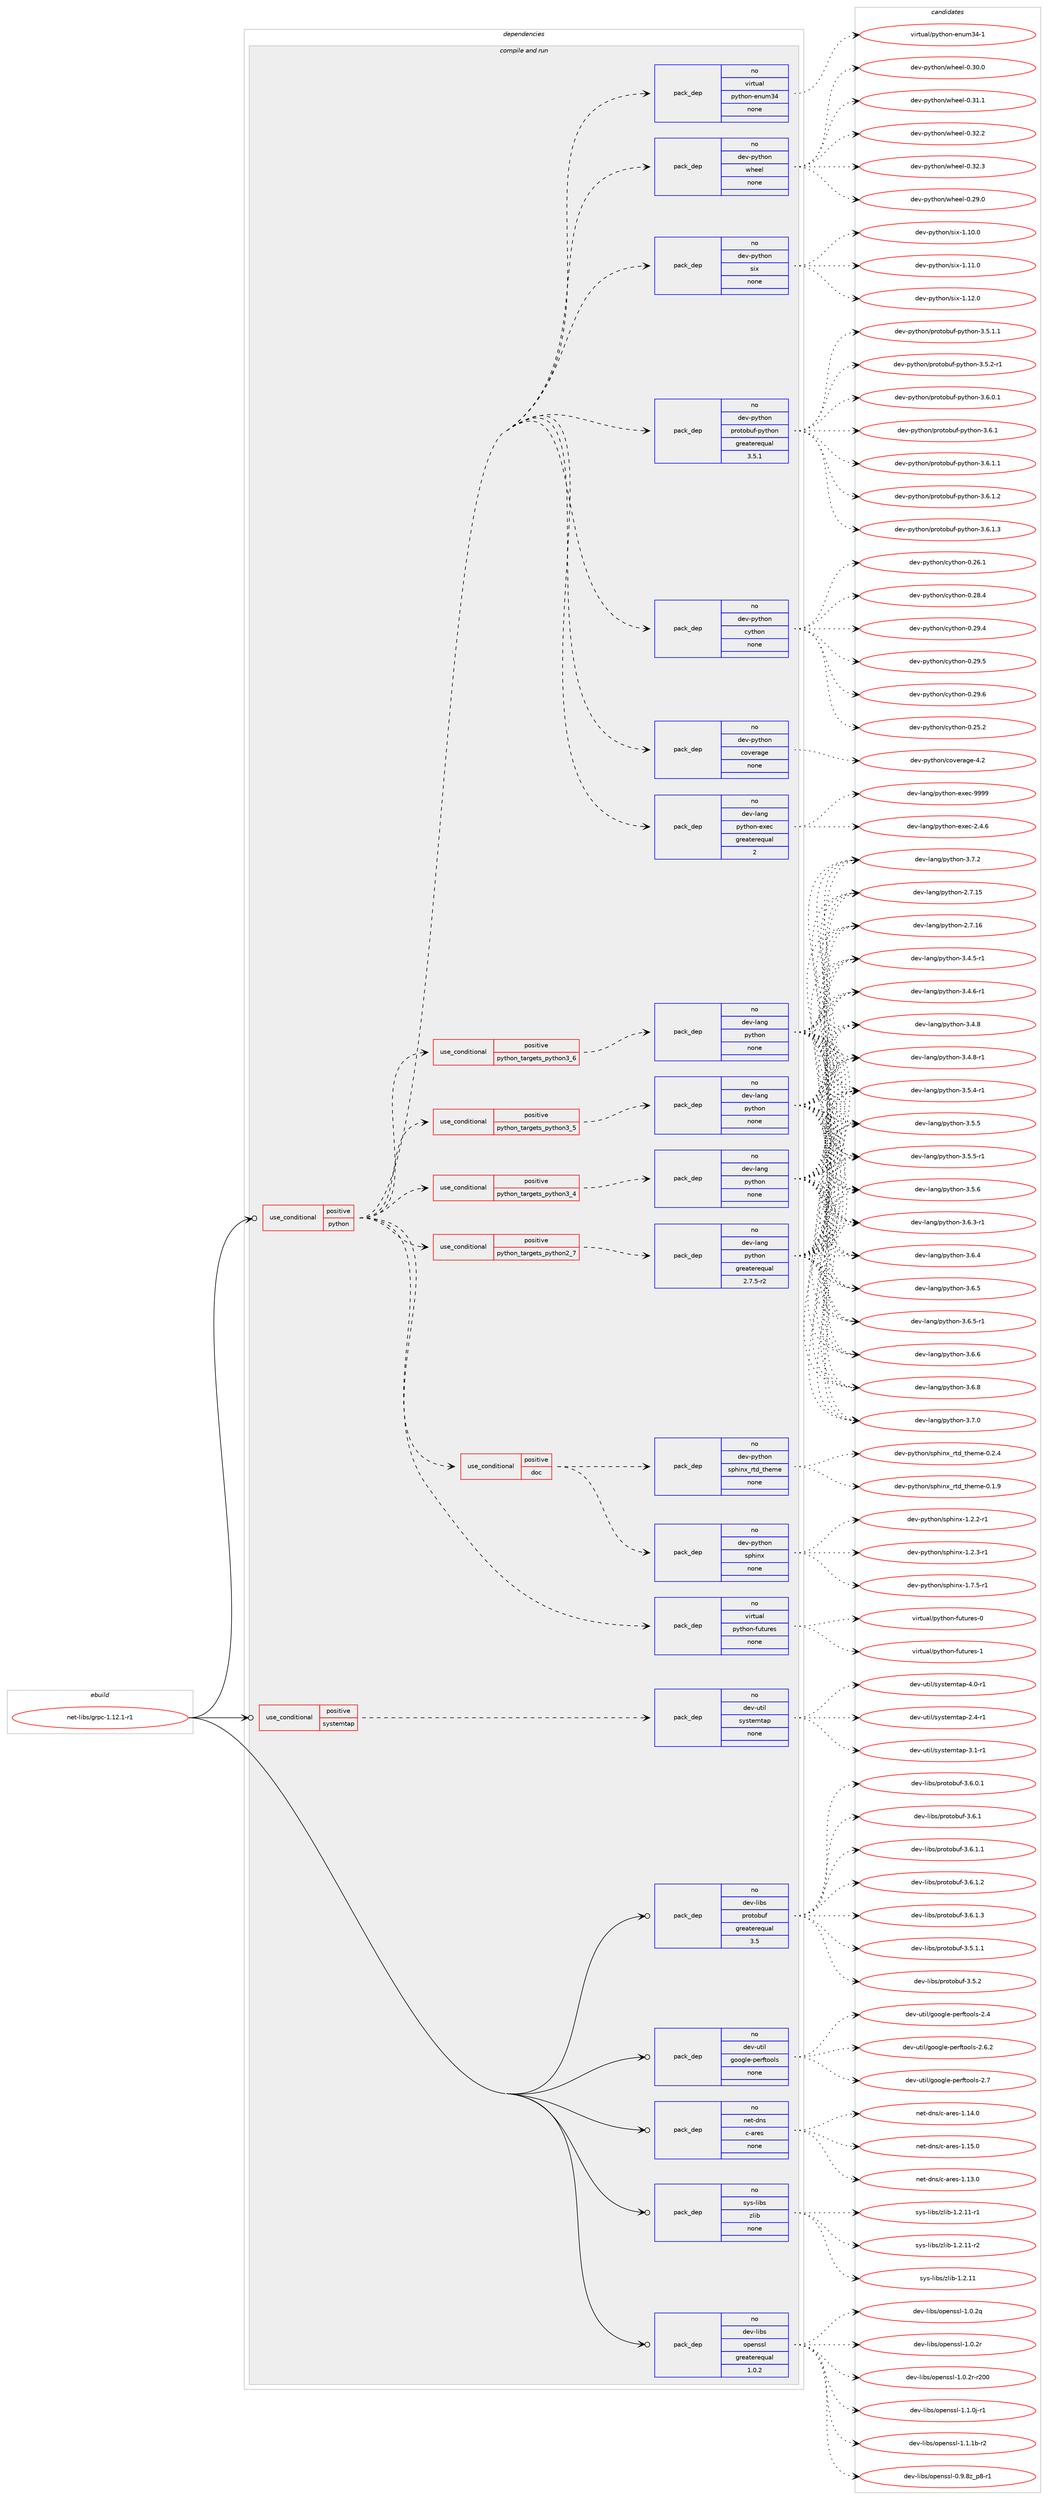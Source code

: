 digraph prolog {

# *************
# Graph options
# *************

newrank=true;
concentrate=true;
compound=true;
graph [rankdir=LR,fontname=Helvetica,fontsize=10,ranksep=1.5];#, ranksep=2.5, nodesep=0.2];
edge  [arrowhead=vee];
node  [fontname=Helvetica,fontsize=10];

# **********
# The ebuild
# **********

subgraph cluster_leftcol {
color=gray;
rank=same;
label=<<i>ebuild</i>>;
id [label="net-libs/grpc-1.12.1-r1", color=red, width=4, href="../net-libs/grpc-1.12.1-r1.svg"];
}

# ****************
# The dependencies
# ****************

subgraph cluster_midcol {
color=gray;
label=<<i>dependencies</i>>;
subgraph cluster_compile {
fillcolor="#eeeeee";
style=filled;
label=<<i>compile</i>>;
}
subgraph cluster_compileandrun {
fillcolor="#eeeeee";
style=filled;
label=<<i>compile and run</i>>;
subgraph cond446003 {
dependency1658643 [label=<<TABLE BORDER="0" CELLBORDER="1" CELLSPACING="0" CELLPADDING="4"><TR><TD ROWSPAN="3" CELLPADDING="10">use_conditional</TD></TR><TR><TD>positive</TD></TR><TR><TD>python</TD></TR></TABLE>>, shape=none, color=red];
subgraph cond446004 {
dependency1658644 [label=<<TABLE BORDER="0" CELLBORDER="1" CELLSPACING="0" CELLPADDING="4"><TR><TD ROWSPAN="3" CELLPADDING="10">use_conditional</TD></TR><TR><TD>positive</TD></TR><TR><TD>python_targets_python2_7</TD></TR></TABLE>>, shape=none, color=red];
subgraph pack1185761 {
dependency1658645 [label=<<TABLE BORDER="0" CELLBORDER="1" CELLSPACING="0" CELLPADDING="4" WIDTH="220"><TR><TD ROWSPAN="6" CELLPADDING="30">pack_dep</TD></TR><TR><TD WIDTH="110">no</TD></TR><TR><TD>dev-lang</TD></TR><TR><TD>python</TD></TR><TR><TD>greaterequal</TD></TR><TR><TD>2.7.5-r2</TD></TR></TABLE>>, shape=none, color=blue];
}
dependency1658644:e -> dependency1658645:w [weight=20,style="dashed",arrowhead="vee"];
}
dependency1658643:e -> dependency1658644:w [weight=20,style="dashed",arrowhead="vee"];
subgraph cond446005 {
dependency1658646 [label=<<TABLE BORDER="0" CELLBORDER="1" CELLSPACING="0" CELLPADDING="4"><TR><TD ROWSPAN="3" CELLPADDING="10">use_conditional</TD></TR><TR><TD>positive</TD></TR><TR><TD>python_targets_python3_4</TD></TR></TABLE>>, shape=none, color=red];
subgraph pack1185762 {
dependency1658647 [label=<<TABLE BORDER="0" CELLBORDER="1" CELLSPACING="0" CELLPADDING="4" WIDTH="220"><TR><TD ROWSPAN="6" CELLPADDING="30">pack_dep</TD></TR><TR><TD WIDTH="110">no</TD></TR><TR><TD>dev-lang</TD></TR><TR><TD>python</TD></TR><TR><TD>none</TD></TR><TR><TD></TD></TR></TABLE>>, shape=none, color=blue];
}
dependency1658646:e -> dependency1658647:w [weight=20,style="dashed",arrowhead="vee"];
}
dependency1658643:e -> dependency1658646:w [weight=20,style="dashed",arrowhead="vee"];
subgraph cond446006 {
dependency1658648 [label=<<TABLE BORDER="0" CELLBORDER="1" CELLSPACING="0" CELLPADDING="4"><TR><TD ROWSPAN="3" CELLPADDING="10">use_conditional</TD></TR><TR><TD>positive</TD></TR><TR><TD>python_targets_python3_5</TD></TR></TABLE>>, shape=none, color=red];
subgraph pack1185763 {
dependency1658649 [label=<<TABLE BORDER="0" CELLBORDER="1" CELLSPACING="0" CELLPADDING="4" WIDTH="220"><TR><TD ROWSPAN="6" CELLPADDING="30">pack_dep</TD></TR><TR><TD WIDTH="110">no</TD></TR><TR><TD>dev-lang</TD></TR><TR><TD>python</TD></TR><TR><TD>none</TD></TR><TR><TD></TD></TR></TABLE>>, shape=none, color=blue];
}
dependency1658648:e -> dependency1658649:w [weight=20,style="dashed",arrowhead="vee"];
}
dependency1658643:e -> dependency1658648:w [weight=20,style="dashed",arrowhead="vee"];
subgraph cond446007 {
dependency1658650 [label=<<TABLE BORDER="0" CELLBORDER="1" CELLSPACING="0" CELLPADDING="4"><TR><TD ROWSPAN="3" CELLPADDING="10">use_conditional</TD></TR><TR><TD>positive</TD></TR><TR><TD>python_targets_python3_6</TD></TR></TABLE>>, shape=none, color=red];
subgraph pack1185764 {
dependency1658651 [label=<<TABLE BORDER="0" CELLBORDER="1" CELLSPACING="0" CELLPADDING="4" WIDTH="220"><TR><TD ROWSPAN="6" CELLPADDING="30">pack_dep</TD></TR><TR><TD WIDTH="110">no</TD></TR><TR><TD>dev-lang</TD></TR><TR><TD>python</TD></TR><TR><TD>none</TD></TR><TR><TD></TD></TR></TABLE>>, shape=none, color=blue];
}
dependency1658650:e -> dependency1658651:w [weight=20,style="dashed",arrowhead="vee"];
}
dependency1658643:e -> dependency1658650:w [weight=20,style="dashed",arrowhead="vee"];
subgraph pack1185765 {
dependency1658652 [label=<<TABLE BORDER="0" CELLBORDER="1" CELLSPACING="0" CELLPADDING="4" WIDTH="220"><TR><TD ROWSPAN="6" CELLPADDING="30">pack_dep</TD></TR><TR><TD WIDTH="110">no</TD></TR><TR><TD>dev-lang</TD></TR><TR><TD>python-exec</TD></TR><TR><TD>greaterequal</TD></TR><TR><TD>2</TD></TR></TABLE>>, shape=none, color=blue];
}
dependency1658643:e -> dependency1658652:w [weight=20,style="dashed",arrowhead="vee"];
subgraph pack1185766 {
dependency1658653 [label=<<TABLE BORDER="0" CELLBORDER="1" CELLSPACING="0" CELLPADDING="4" WIDTH="220"><TR><TD ROWSPAN="6" CELLPADDING="30">pack_dep</TD></TR><TR><TD WIDTH="110">no</TD></TR><TR><TD>dev-python</TD></TR><TR><TD>coverage</TD></TR><TR><TD>none</TD></TR><TR><TD></TD></TR></TABLE>>, shape=none, color=blue];
}
dependency1658643:e -> dependency1658653:w [weight=20,style="dashed",arrowhead="vee"];
subgraph pack1185767 {
dependency1658654 [label=<<TABLE BORDER="0" CELLBORDER="1" CELLSPACING="0" CELLPADDING="4" WIDTH="220"><TR><TD ROWSPAN="6" CELLPADDING="30">pack_dep</TD></TR><TR><TD WIDTH="110">no</TD></TR><TR><TD>dev-python</TD></TR><TR><TD>cython</TD></TR><TR><TD>none</TD></TR><TR><TD></TD></TR></TABLE>>, shape=none, color=blue];
}
dependency1658643:e -> dependency1658654:w [weight=20,style="dashed",arrowhead="vee"];
subgraph pack1185768 {
dependency1658655 [label=<<TABLE BORDER="0" CELLBORDER="1" CELLSPACING="0" CELLPADDING="4" WIDTH="220"><TR><TD ROWSPAN="6" CELLPADDING="30">pack_dep</TD></TR><TR><TD WIDTH="110">no</TD></TR><TR><TD>dev-python</TD></TR><TR><TD>protobuf-python</TD></TR><TR><TD>greaterequal</TD></TR><TR><TD>3.5.1</TD></TR></TABLE>>, shape=none, color=blue];
}
dependency1658643:e -> dependency1658655:w [weight=20,style="dashed",arrowhead="vee"];
subgraph pack1185769 {
dependency1658656 [label=<<TABLE BORDER="0" CELLBORDER="1" CELLSPACING="0" CELLPADDING="4" WIDTH="220"><TR><TD ROWSPAN="6" CELLPADDING="30">pack_dep</TD></TR><TR><TD WIDTH="110">no</TD></TR><TR><TD>dev-python</TD></TR><TR><TD>six</TD></TR><TR><TD>none</TD></TR><TR><TD></TD></TR></TABLE>>, shape=none, color=blue];
}
dependency1658643:e -> dependency1658656:w [weight=20,style="dashed",arrowhead="vee"];
subgraph pack1185770 {
dependency1658657 [label=<<TABLE BORDER="0" CELLBORDER="1" CELLSPACING="0" CELLPADDING="4" WIDTH="220"><TR><TD ROWSPAN="6" CELLPADDING="30">pack_dep</TD></TR><TR><TD WIDTH="110">no</TD></TR><TR><TD>dev-python</TD></TR><TR><TD>wheel</TD></TR><TR><TD>none</TD></TR><TR><TD></TD></TR></TABLE>>, shape=none, color=blue];
}
dependency1658643:e -> dependency1658657:w [weight=20,style="dashed",arrowhead="vee"];
subgraph pack1185771 {
dependency1658658 [label=<<TABLE BORDER="0" CELLBORDER="1" CELLSPACING="0" CELLPADDING="4" WIDTH="220"><TR><TD ROWSPAN="6" CELLPADDING="30">pack_dep</TD></TR><TR><TD WIDTH="110">no</TD></TR><TR><TD>virtual</TD></TR><TR><TD>python-enum34</TD></TR><TR><TD>none</TD></TR><TR><TD></TD></TR></TABLE>>, shape=none, color=blue];
}
dependency1658643:e -> dependency1658658:w [weight=20,style="dashed",arrowhead="vee"];
subgraph pack1185772 {
dependency1658659 [label=<<TABLE BORDER="0" CELLBORDER="1" CELLSPACING="0" CELLPADDING="4" WIDTH="220"><TR><TD ROWSPAN="6" CELLPADDING="30">pack_dep</TD></TR><TR><TD WIDTH="110">no</TD></TR><TR><TD>virtual</TD></TR><TR><TD>python-futures</TD></TR><TR><TD>none</TD></TR><TR><TD></TD></TR></TABLE>>, shape=none, color=blue];
}
dependency1658643:e -> dependency1658659:w [weight=20,style="dashed",arrowhead="vee"];
subgraph cond446008 {
dependency1658660 [label=<<TABLE BORDER="0" CELLBORDER="1" CELLSPACING="0" CELLPADDING="4"><TR><TD ROWSPAN="3" CELLPADDING="10">use_conditional</TD></TR><TR><TD>positive</TD></TR><TR><TD>doc</TD></TR></TABLE>>, shape=none, color=red];
subgraph pack1185773 {
dependency1658661 [label=<<TABLE BORDER="0" CELLBORDER="1" CELLSPACING="0" CELLPADDING="4" WIDTH="220"><TR><TD ROWSPAN="6" CELLPADDING="30">pack_dep</TD></TR><TR><TD WIDTH="110">no</TD></TR><TR><TD>dev-python</TD></TR><TR><TD>sphinx</TD></TR><TR><TD>none</TD></TR><TR><TD></TD></TR></TABLE>>, shape=none, color=blue];
}
dependency1658660:e -> dependency1658661:w [weight=20,style="dashed",arrowhead="vee"];
subgraph pack1185774 {
dependency1658662 [label=<<TABLE BORDER="0" CELLBORDER="1" CELLSPACING="0" CELLPADDING="4" WIDTH="220"><TR><TD ROWSPAN="6" CELLPADDING="30">pack_dep</TD></TR><TR><TD WIDTH="110">no</TD></TR><TR><TD>dev-python</TD></TR><TR><TD>sphinx_rtd_theme</TD></TR><TR><TD>none</TD></TR><TR><TD></TD></TR></TABLE>>, shape=none, color=blue];
}
dependency1658660:e -> dependency1658662:w [weight=20,style="dashed",arrowhead="vee"];
}
dependency1658643:e -> dependency1658660:w [weight=20,style="dashed",arrowhead="vee"];
}
id:e -> dependency1658643:w [weight=20,style="solid",arrowhead="odotvee"];
subgraph cond446009 {
dependency1658663 [label=<<TABLE BORDER="0" CELLBORDER="1" CELLSPACING="0" CELLPADDING="4"><TR><TD ROWSPAN="3" CELLPADDING="10">use_conditional</TD></TR><TR><TD>positive</TD></TR><TR><TD>systemtap</TD></TR></TABLE>>, shape=none, color=red];
subgraph pack1185775 {
dependency1658664 [label=<<TABLE BORDER="0" CELLBORDER="1" CELLSPACING="0" CELLPADDING="4" WIDTH="220"><TR><TD ROWSPAN="6" CELLPADDING="30">pack_dep</TD></TR><TR><TD WIDTH="110">no</TD></TR><TR><TD>dev-util</TD></TR><TR><TD>systemtap</TD></TR><TR><TD>none</TD></TR><TR><TD></TD></TR></TABLE>>, shape=none, color=blue];
}
dependency1658663:e -> dependency1658664:w [weight=20,style="dashed",arrowhead="vee"];
}
id:e -> dependency1658663:w [weight=20,style="solid",arrowhead="odotvee"];
subgraph pack1185776 {
dependency1658665 [label=<<TABLE BORDER="0" CELLBORDER="1" CELLSPACING="0" CELLPADDING="4" WIDTH="220"><TR><TD ROWSPAN="6" CELLPADDING="30">pack_dep</TD></TR><TR><TD WIDTH="110">no</TD></TR><TR><TD>dev-libs</TD></TR><TR><TD>openssl</TD></TR><TR><TD>greaterequal</TD></TR><TR><TD>1.0.2</TD></TR></TABLE>>, shape=none, color=blue];
}
id:e -> dependency1658665:w [weight=20,style="solid",arrowhead="odotvee"];
subgraph pack1185777 {
dependency1658666 [label=<<TABLE BORDER="0" CELLBORDER="1" CELLSPACING="0" CELLPADDING="4" WIDTH="220"><TR><TD ROWSPAN="6" CELLPADDING="30">pack_dep</TD></TR><TR><TD WIDTH="110">no</TD></TR><TR><TD>dev-libs</TD></TR><TR><TD>protobuf</TD></TR><TR><TD>greaterequal</TD></TR><TR><TD>3.5</TD></TR></TABLE>>, shape=none, color=blue];
}
id:e -> dependency1658666:w [weight=20,style="solid",arrowhead="odotvee"];
subgraph pack1185778 {
dependency1658667 [label=<<TABLE BORDER="0" CELLBORDER="1" CELLSPACING="0" CELLPADDING="4" WIDTH="220"><TR><TD ROWSPAN="6" CELLPADDING="30">pack_dep</TD></TR><TR><TD WIDTH="110">no</TD></TR><TR><TD>dev-util</TD></TR><TR><TD>google-perftools</TD></TR><TR><TD>none</TD></TR><TR><TD></TD></TR></TABLE>>, shape=none, color=blue];
}
id:e -> dependency1658667:w [weight=20,style="solid",arrowhead="odotvee"];
subgraph pack1185779 {
dependency1658668 [label=<<TABLE BORDER="0" CELLBORDER="1" CELLSPACING="0" CELLPADDING="4" WIDTH="220"><TR><TD ROWSPAN="6" CELLPADDING="30">pack_dep</TD></TR><TR><TD WIDTH="110">no</TD></TR><TR><TD>net-dns</TD></TR><TR><TD>c-ares</TD></TR><TR><TD>none</TD></TR><TR><TD></TD></TR></TABLE>>, shape=none, color=blue];
}
id:e -> dependency1658668:w [weight=20,style="solid",arrowhead="odotvee"];
subgraph pack1185780 {
dependency1658669 [label=<<TABLE BORDER="0" CELLBORDER="1" CELLSPACING="0" CELLPADDING="4" WIDTH="220"><TR><TD ROWSPAN="6" CELLPADDING="30">pack_dep</TD></TR><TR><TD WIDTH="110">no</TD></TR><TR><TD>sys-libs</TD></TR><TR><TD>zlib</TD></TR><TR><TD>none</TD></TR><TR><TD></TD></TR></TABLE>>, shape=none, color=blue];
}
id:e -> dependency1658669:w [weight=20,style="solid",arrowhead="odotvee"];
}
subgraph cluster_run {
fillcolor="#eeeeee";
style=filled;
label=<<i>run</i>>;
}
}

# **************
# The candidates
# **************

subgraph cluster_choices {
rank=same;
color=gray;
label=<<i>candidates</i>>;

subgraph choice1185761 {
color=black;
nodesep=1;
choice10010111845108971101034711212111610411111045504655464953 [label="dev-lang/python-2.7.15", color=red, width=4,href="../dev-lang/python-2.7.15.svg"];
choice10010111845108971101034711212111610411111045504655464954 [label="dev-lang/python-2.7.16", color=red, width=4,href="../dev-lang/python-2.7.16.svg"];
choice1001011184510897110103471121211161041111104551465246534511449 [label="dev-lang/python-3.4.5-r1", color=red, width=4,href="../dev-lang/python-3.4.5-r1.svg"];
choice1001011184510897110103471121211161041111104551465246544511449 [label="dev-lang/python-3.4.6-r1", color=red, width=4,href="../dev-lang/python-3.4.6-r1.svg"];
choice100101118451089711010347112121116104111110455146524656 [label="dev-lang/python-3.4.8", color=red, width=4,href="../dev-lang/python-3.4.8.svg"];
choice1001011184510897110103471121211161041111104551465246564511449 [label="dev-lang/python-3.4.8-r1", color=red, width=4,href="../dev-lang/python-3.4.8-r1.svg"];
choice1001011184510897110103471121211161041111104551465346524511449 [label="dev-lang/python-3.5.4-r1", color=red, width=4,href="../dev-lang/python-3.5.4-r1.svg"];
choice100101118451089711010347112121116104111110455146534653 [label="dev-lang/python-3.5.5", color=red, width=4,href="../dev-lang/python-3.5.5.svg"];
choice1001011184510897110103471121211161041111104551465346534511449 [label="dev-lang/python-3.5.5-r1", color=red, width=4,href="../dev-lang/python-3.5.5-r1.svg"];
choice100101118451089711010347112121116104111110455146534654 [label="dev-lang/python-3.5.6", color=red, width=4,href="../dev-lang/python-3.5.6.svg"];
choice1001011184510897110103471121211161041111104551465446514511449 [label="dev-lang/python-3.6.3-r1", color=red, width=4,href="../dev-lang/python-3.6.3-r1.svg"];
choice100101118451089711010347112121116104111110455146544652 [label="dev-lang/python-3.6.4", color=red, width=4,href="../dev-lang/python-3.6.4.svg"];
choice100101118451089711010347112121116104111110455146544653 [label="dev-lang/python-3.6.5", color=red, width=4,href="../dev-lang/python-3.6.5.svg"];
choice1001011184510897110103471121211161041111104551465446534511449 [label="dev-lang/python-3.6.5-r1", color=red, width=4,href="../dev-lang/python-3.6.5-r1.svg"];
choice100101118451089711010347112121116104111110455146544654 [label="dev-lang/python-3.6.6", color=red, width=4,href="../dev-lang/python-3.6.6.svg"];
choice100101118451089711010347112121116104111110455146544656 [label="dev-lang/python-3.6.8", color=red, width=4,href="../dev-lang/python-3.6.8.svg"];
choice100101118451089711010347112121116104111110455146554648 [label="dev-lang/python-3.7.0", color=red, width=4,href="../dev-lang/python-3.7.0.svg"];
choice100101118451089711010347112121116104111110455146554650 [label="dev-lang/python-3.7.2", color=red, width=4,href="../dev-lang/python-3.7.2.svg"];
dependency1658645:e -> choice10010111845108971101034711212111610411111045504655464953:w [style=dotted,weight="100"];
dependency1658645:e -> choice10010111845108971101034711212111610411111045504655464954:w [style=dotted,weight="100"];
dependency1658645:e -> choice1001011184510897110103471121211161041111104551465246534511449:w [style=dotted,weight="100"];
dependency1658645:e -> choice1001011184510897110103471121211161041111104551465246544511449:w [style=dotted,weight="100"];
dependency1658645:e -> choice100101118451089711010347112121116104111110455146524656:w [style=dotted,weight="100"];
dependency1658645:e -> choice1001011184510897110103471121211161041111104551465246564511449:w [style=dotted,weight="100"];
dependency1658645:e -> choice1001011184510897110103471121211161041111104551465346524511449:w [style=dotted,weight="100"];
dependency1658645:e -> choice100101118451089711010347112121116104111110455146534653:w [style=dotted,weight="100"];
dependency1658645:e -> choice1001011184510897110103471121211161041111104551465346534511449:w [style=dotted,weight="100"];
dependency1658645:e -> choice100101118451089711010347112121116104111110455146534654:w [style=dotted,weight="100"];
dependency1658645:e -> choice1001011184510897110103471121211161041111104551465446514511449:w [style=dotted,weight="100"];
dependency1658645:e -> choice100101118451089711010347112121116104111110455146544652:w [style=dotted,weight="100"];
dependency1658645:e -> choice100101118451089711010347112121116104111110455146544653:w [style=dotted,weight="100"];
dependency1658645:e -> choice1001011184510897110103471121211161041111104551465446534511449:w [style=dotted,weight="100"];
dependency1658645:e -> choice100101118451089711010347112121116104111110455146544654:w [style=dotted,weight="100"];
dependency1658645:e -> choice100101118451089711010347112121116104111110455146544656:w [style=dotted,weight="100"];
dependency1658645:e -> choice100101118451089711010347112121116104111110455146554648:w [style=dotted,weight="100"];
dependency1658645:e -> choice100101118451089711010347112121116104111110455146554650:w [style=dotted,weight="100"];
}
subgraph choice1185762 {
color=black;
nodesep=1;
choice10010111845108971101034711212111610411111045504655464953 [label="dev-lang/python-2.7.15", color=red, width=4,href="../dev-lang/python-2.7.15.svg"];
choice10010111845108971101034711212111610411111045504655464954 [label="dev-lang/python-2.7.16", color=red, width=4,href="../dev-lang/python-2.7.16.svg"];
choice1001011184510897110103471121211161041111104551465246534511449 [label="dev-lang/python-3.4.5-r1", color=red, width=4,href="../dev-lang/python-3.4.5-r1.svg"];
choice1001011184510897110103471121211161041111104551465246544511449 [label="dev-lang/python-3.4.6-r1", color=red, width=4,href="../dev-lang/python-3.4.6-r1.svg"];
choice100101118451089711010347112121116104111110455146524656 [label="dev-lang/python-3.4.8", color=red, width=4,href="../dev-lang/python-3.4.8.svg"];
choice1001011184510897110103471121211161041111104551465246564511449 [label="dev-lang/python-3.4.8-r1", color=red, width=4,href="../dev-lang/python-3.4.8-r1.svg"];
choice1001011184510897110103471121211161041111104551465346524511449 [label="dev-lang/python-3.5.4-r1", color=red, width=4,href="../dev-lang/python-3.5.4-r1.svg"];
choice100101118451089711010347112121116104111110455146534653 [label="dev-lang/python-3.5.5", color=red, width=4,href="../dev-lang/python-3.5.5.svg"];
choice1001011184510897110103471121211161041111104551465346534511449 [label="dev-lang/python-3.5.5-r1", color=red, width=4,href="../dev-lang/python-3.5.5-r1.svg"];
choice100101118451089711010347112121116104111110455146534654 [label="dev-lang/python-3.5.6", color=red, width=4,href="../dev-lang/python-3.5.6.svg"];
choice1001011184510897110103471121211161041111104551465446514511449 [label="dev-lang/python-3.6.3-r1", color=red, width=4,href="../dev-lang/python-3.6.3-r1.svg"];
choice100101118451089711010347112121116104111110455146544652 [label="dev-lang/python-3.6.4", color=red, width=4,href="../dev-lang/python-3.6.4.svg"];
choice100101118451089711010347112121116104111110455146544653 [label="dev-lang/python-3.6.5", color=red, width=4,href="../dev-lang/python-3.6.5.svg"];
choice1001011184510897110103471121211161041111104551465446534511449 [label="dev-lang/python-3.6.5-r1", color=red, width=4,href="../dev-lang/python-3.6.5-r1.svg"];
choice100101118451089711010347112121116104111110455146544654 [label="dev-lang/python-3.6.6", color=red, width=4,href="../dev-lang/python-3.6.6.svg"];
choice100101118451089711010347112121116104111110455146544656 [label="dev-lang/python-3.6.8", color=red, width=4,href="../dev-lang/python-3.6.8.svg"];
choice100101118451089711010347112121116104111110455146554648 [label="dev-lang/python-3.7.0", color=red, width=4,href="../dev-lang/python-3.7.0.svg"];
choice100101118451089711010347112121116104111110455146554650 [label="dev-lang/python-3.7.2", color=red, width=4,href="../dev-lang/python-3.7.2.svg"];
dependency1658647:e -> choice10010111845108971101034711212111610411111045504655464953:w [style=dotted,weight="100"];
dependency1658647:e -> choice10010111845108971101034711212111610411111045504655464954:w [style=dotted,weight="100"];
dependency1658647:e -> choice1001011184510897110103471121211161041111104551465246534511449:w [style=dotted,weight="100"];
dependency1658647:e -> choice1001011184510897110103471121211161041111104551465246544511449:w [style=dotted,weight="100"];
dependency1658647:e -> choice100101118451089711010347112121116104111110455146524656:w [style=dotted,weight="100"];
dependency1658647:e -> choice1001011184510897110103471121211161041111104551465246564511449:w [style=dotted,weight="100"];
dependency1658647:e -> choice1001011184510897110103471121211161041111104551465346524511449:w [style=dotted,weight="100"];
dependency1658647:e -> choice100101118451089711010347112121116104111110455146534653:w [style=dotted,weight="100"];
dependency1658647:e -> choice1001011184510897110103471121211161041111104551465346534511449:w [style=dotted,weight="100"];
dependency1658647:e -> choice100101118451089711010347112121116104111110455146534654:w [style=dotted,weight="100"];
dependency1658647:e -> choice1001011184510897110103471121211161041111104551465446514511449:w [style=dotted,weight="100"];
dependency1658647:e -> choice100101118451089711010347112121116104111110455146544652:w [style=dotted,weight="100"];
dependency1658647:e -> choice100101118451089711010347112121116104111110455146544653:w [style=dotted,weight="100"];
dependency1658647:e -> choice1001011184510897110103471121211161041111104551465446534511449:w [style=dotted,weight="100"];
dependency1658647:e -> choice100101118451089711010347112121116104111110455146544654:w [style=dotted,weight="100"];
dependency1658647:e -> choice100101118451089711010347112121116104111110455146544656:w [style=dotted,weight="100"];
dependency1658647:e -> choice100101118451089711010347112121116104111110455146554648:w [style=dotted,weight="100"];
dependency1658647:e -> choice100101118451089711010347112121116104111110455146554650:w [style=dotted,weight="100"];
}
subgraph choice1185763 {
color=black;
nodesep=1;
choice10010111845108971101034711212111610411111045504655464953 [label="dev-lang/python-2.7.15", color=red, width=4,href="../dev-lang/python-2.7.15.svg"];
choice10010111845108971101034711212111610411111045504655464954 [label="dev-lang/python-2.7.16", color=red, width=4,href="../dev-lang/python-2.7.16.svg"];
choice1001011184510897110103471121211161041111104551465246534511449 [label="dev-lang/python-3.4.5-r1", color=red, width=4,href="../dev-lang/python-3.4.5-r1.svg"];
choice1001011184510897110103471121211161041111104551465246544511449 [label="dev-lang/python-3.4.6-r1", color=red, width=4,href="../dev-lang/python-3.4.6-r1.svg"];
choice100101118451089711010347112121116104111110455146524656 [label="dev-lang/python-3.4.8", color=red, width=4,href="../dev-lang/python-3.4.8.svg"];
choice1001011184510897110103471121211161041111104551465246564511449 [label="dev-lang/python-3.4.8-r1", color=red, width=4,href="../dev-lang/python-3.4.8-r1.svg"];
choice1001011184510897110103471121211161041111104551465346524511449 [label="dev-lang/python-3.5.4-r1", color=red, width=4,href="../dev-lang/python-3.5.4-r1.svg"];
choice100101118451089711010347112121116104111110455146534653 [label="dev-lang/python-3.5.5", color=red, width=4,href="../dev-lang/python-3.5.5.svg"];
choice1001011184510897110103471121211161041111104551465346534511449 [label="dev-lang/python-3.5.5-r1", color=red, width=4,href="../dev-lang/python-3.5.5-r1.svg"];
choice100101118451089711010347112121116104111110455146534654 [label="dev-lang/python-3.5.6", color=red, width=4,href="../dev-lang/python-3.5.6.svg"];
choice1001011184510897110103471121211161041111104551465446514511449 [label="dev-lang/python-3.6.3-r1", color=red, width=4,href="../dev-lang/python-3.6.3-r1.svg"];
choice100101118451089711010347112121116104111110455146544652 [label="dev-lang/python-3.6.4", color=red, width=4,href="../dev-lang/python-3.6.4.svg"];
choice100101118451089711010347112121116104111110455146544653 [label="dev-lang/python-3.6.5", color=red, width=4,href="../dev-lang/python-3.6.5.svg"];
choice1001011184510897110103471121211161041111104551465446534511449 [label="dev-lang/python-3.6.5-r1", color=red, width=4,href="../dev-lang/python-3.6.5-r1.svg"];
choice100101118451089711010347112121116104111110455146544654 [label="dev-lang/python-3.6.6", color=red, width=4,href="../dev-lang/python-3.6.6.svg"];
choice100101118451089711010347112121116104111110455146544656 [label="dev-lang/python-3.6.8", color=red, width=4,href="../dev-lang/python-3.6.8.svg"];
choice100101118451089711010347112121116104111110455146554648 [label="dev-lang/python-3.7.0", color=red, width=4,href="../dev-lang/python-3.7.0.svg"];
choice100101118451089711010347112121116104111110455146554650 [label="dev-lang/python-3.7.2", color=red, width=4,href="../dev-lang/python-3.7.2.svg"];
dependency1658649:e -> choice10010111845108971101034711212111610411111045504655464953:w [style=dotted,weight="100"];
dependency1658649:e -> choice10010111845108971101034711212111610411111045504655464954:w [style=dotted,weight="100"];
dependency1658649:e -> choice1001011184510897110103471121211161041111104551465246534511449:w [style=dotted,weight="100"];
dependency1658649:e -> choice1001011184510897110103471121211161041111104551465246544511449:w [style=dotted,weight="100"];
dependency1658649:e -> choice100101118451089711010347112121116104111110455146524656:w [style=dotted,weight="100"];
dependency1658649:e -> choice1001011184510897110103471121211161041111104551465246564511449:w [style=dotted,weight="100"];
dependency1658649:e -> choice1001011184510897110103471121211161041111104551465346524511449:w [style=dotted,weight="100"];
dependency1658649:e -> choice100101118451089711010347112121116104111110455146534653:w [style=dotted,weight="100"];
dependency1658649:e -> choice1001011184510897110103471121211161041111104551465346534511449:w [style=dotted,weight="100"];
dependency1658649:e -> choice100101118451089711010347112121116104111110455146534654:w [style=dotted,weight="100"];
dependency1658649:e -> choice1001011184510897110103471121211161041111104551465446514511449:w [style=dotted,weight="100"];
dependency1658649:e -> choice100101118451089711010347112121116104111110455146544652:w [style=dotted,weight="100"];
dependency1658649:e -> choice100101118451089711010347112121116104111110455146544653:w [style=dotted,weight="100"];
dependency1658649:e -> choice1001011184510897110103471121211161041111104551465446534511449:w [style=dotted,weight="100"];
dependency1658649:e -> choice100101118451089711010347112121116104111110455146544654:w [style=dotted,weight="100"];
dependency1658649:e -> choice100101118451089711010347112121116104111110455146544656:w [style=dotted,weight="100"];
dependency1658649:e -> choice100101118451089711010347112121116104111110455146554648:w [style=dotted,weight="100"];
dependency1658649:e -> choice100101118451089711010347112121116104111110455146554650:w [style=dotted,weight="100"];
}
subgraph choice1185764 {
color=black;
nodesep=1;
choice10010111845108971101034711212111610411111045504655464953 [label="dev-lang/python-2.7.15", color=red, width=4,href="../dev-lang/python-2.7.15.svg"];
choice10010111845108971101034711212111610411111045504655464954 [label="dev-lang/python-2.7.16", color=red, width=4,href="../dev-lang/python-2.7.16.svg"];
choice1001011184510897110103471121211161041111104551465246534511449 [label="dev-lang/python-3.4.5-r1", color=red, width=4,href="../dev-lang/python-3.4.5-r1.svg"];
choice1001011184510897110103471121211161041111104551465246544511449 [label="dev-lang/python-3.4.6-r1", color=red, width=4,href="../dev-lang/python-3.4.6-r1.svg"];
choice100101118451089711010347112121116104111110455146524656 [label="dev-lang/python-3.4.8", color=red, width=4,href="../dev-lang/python-3.4.8.svg"];
choice1001011184510897110103471121211161041111104551465246564511449 [label="dev-lang/python-3.4.8-r1", color=red, width=4,href="../dev-lang/python-3.4.8-r1.svg"];
choice1001011184510897110103471121211161041111104551465346524511449 [label="dev-lang/python-3.5.4-r1", color=red, width=4,href="../dev-lang/python-3.5.4-r1.svg"];
choice100101118451089711010347112121116104111110455146534653 [label="dev-lang/python-3.5.5", color=red, width=4,href="../dev-lang/python-3.5.5.svg"];
choice1001011184510897110103471121211161041111104551465346534511449 [label="dev-lang/python-3.5.5-r1", color=red, width=4,href="../dev-lang/python-3.5.5-r1.svg"];
choice100101118451089711010347112121116104111110455146534654 [label="dev-lang/python-3.5.6", color=red, width=4,href="../dev-lang/python-3.5.6.svg"];
choice1001011184510897110103471121211161041111104551465446514511449 [label="dev-lang/python-3.6.3-r1", color=red, width=4,href="../dev-lang/python-3.6.3-r1.svg"];
choice100101118451089711010347112121116104111110455146544652 [label="dev-lang/python-3.6.4", color=red, width=4,href="../dev-lang/python-3.6.4.svg"];
choice100101118451089711010347112121116104111110455146544653 [label="dev-lang/python-3.6.5", color=red, width=4,href="../dev-lang/python-3.6.5.svg"];
choice1001011184510897110103471121211161041111104551465446534511449 [label="dev-lang/python-3.6.5-r1", color=red, width=4,href="../dev-lang/python-3.6.5-r1.svg"];
choice100101118451089711010347112121116104111110455146544654 [label="dev-lang/python-3.6.6", color=red, width=4,href="../dev-lang/python-3.6.6.svg"];
choice100101118451089711010347112121116104111110455146544656 [label="dev-lang/python-3.6.8", color=red, width=4,href="../dev-lang/python-3.6.8.svg"];
choice100101118451089711010347112121116104111110455146554648 [label="dev-lang/python-3.7.0", color=red, width=4,href="../dev-lang/python-3.7.0.svg"];
choice100101118451089711010347112121116104111110455146554650 [label="dev-lang/python-3.7.2", color=red, width=4,href="../dev-lang/python-3.7.2.svg"];
dependency1658651:e -> choice10010111845108971101034711212111610411111045504655464953:w [style=dotted,weight="100"];
dependency1658651:e -> choice10010111845108971101034711212111610411111045504655464954:w [style=dotted,weight="100"];
dependency1658651:e -> choice1001011184510897110103471121211161041111104551465246534511449:w [style=dotted,weight="100"];
dependency1658651:e -> choice1001011184510897110103471121211161041111104551465246544511449:w [style=dotted,weight="100"];
dependency1658651:e -> choice100101118451089711010347112121116104111110455146524656:w [style=dotted,weight="100"];
dependency1658651:e -> choice1001011184510897110103471121211161041111104551465246564511449:w [style=dotted,weight="100"];
dependency1658651:e -> choice1001011184510897110103471121211161041111104551465346524511449:w [style=dotted,weight="100"];
dependency1658651:e -> choice100101118451089711010347112121116104111110455146534653:w [style=dotted,weight="100"];
dependency1658651:e -> choice1001011184510897110103471121211161041111104551465346534511449:w [style=dotted,weight="100"];
dependency1658651:e -> choice100101118451089711010347112121116104111110455146534654:w [style=dotted,weight="100"];
dependency1658651:e -> choice1001011184510897110103471121211161041111104551465446514511449:w [style=dotted,weight="100"];
dependency1658651:e -> choice100101118451089711010347112121116104111110455146544652:w [style=dotted,weight="100"];
dependency1658651:e -> choice100101118451089711010347112121116104111110455146544653:w [style=dotted,weight="100"];
dependency1658651:e -> choice1001011184510897110103471121211161041111104551465446534511449:w [style=dotted,weight="100"];
dependency1658651:e -> choice100101118451089711010347112121116104111110455146544654:w [style=dotted,weight="100"];
dependency1658651:e -> choice100101118451089711010347112121116104111110455146544656:w [style=dotted,weight="100"];
dependency1658651:e -> choice100101118451089711010347112121116104111110455146554648:w [style=dotted,weight="100"];
dependency1658651:e -> choice100101118451089711010347112121116104111110455146554650:w [style=dotted,weight="100"];
}
subgraph choice1185765 {
color=black;
nodesep=1;
choice1001011184510897110103471121211161041111104510112010199455046524654 [label="dev-lang/python-exec-2.4.6", color=red, width=4,href="../dev-lang/python-exec-2.4.6.svg"];
choice10010111845108971101034711212111610411111045101120101994557575757 [label="dev-lang/python-exec-9999", color=red, width=4,href="../dev-lang/python-exec-9999.svg"];
dependency1658652:e -> choice1001011184510897110103471121211161041111104510112010199455046524654:w [style=dotted,weight="100"];
dependency1658652:e -> choice10010111845108971101034711212111610411111045101120101994557575757:w [style=dotted,weight="100"];
}
subgraph choice1185766 {
color=black;
nodesep=1;
choice1001011184511212111610411111047991111181011149710310145524650 [label="dev-python/coverage-4.2", color=red, width=4,href="../dev-python/coverage-4.2.svg"];
dependency1658653:e -> choice1001011184511212111610411111047991111181011149710310145524650:w [style=dotted,weight="100"];
}
subgraph choice1185767 {
color=black;
nodesep=1;
choice10010111845112121116104111110479912111610411111045484650534650 [label="dev-python/cython-0.25.2", color=red, width=4,href="../dev-python/cython-0.25.2.svg"];
choice10010111845112121116104111110479912111610411111045484650544649 [label="dev-python/cython-0.26.1", color=red, width=4,href="../dev-python/cython-0.26.1.svg"];
choice10010111845112121116104111110479912111610411111045484650564652 [label="dev-python/cython-0.28.4", color=red, width=4,href="../dev-python/cython-0.28.4.svg"];
choice10010111845112121116104111110479912111610411111045484650574652 [label="dev-python/cython-0.29.4", color=red, width=4,href="../dev-python/cython-0.29.4.svg"];
choice10010111845112121116104111110479912111610411111045484650574653 [label="dev-python/cython-0.29.5", color=red, width=4,href="../dev-python/cython-0.29.5.svg"];
choice10010111845112121116104111110479912111610411111045484650574654 [label="dev-python/cython-0.29.6", color=red, width=4,href="../dev-python/cython-0.29.6.svg"];
dependency1658654:e -> choice10010111845112121116104111110479912111610411111045484650534650:w [style=dotted,weight="100"];
dependency1658654:e -> choice10010111845112121116104111110479912111610411111045484650544649:w [style=dotted,weight="100"];
dependency1658654:e -> choice10010111845112121116104111110479912111610411111045484650564652:w [style=dotted,weight="100"];
dependency1658654:e -> choice10010111845112121116104111110479912111610411111045484650574652:w [style=dotted,weight="100"];
dependency1658654:e -> choice10010111845112121116104111110479912111610411111045484650574653:w [style=dotted,weight="100"];
dependency1658654:e -> choice10010111845112121116104111110479912111610411111045484650574654:w [style=dotted,weight="100"];
}
subgraph choice1185768 {
color=black;
nodesep=1;
choice100101118451121211161041111104711211411111611198117102451121211161041111104551465346494649 [label="dev-python/protobuf-python-3.5.1.1", color=red, width=4,href="../dev-python/protobuf-python-3.5.1.1.svg"];
choice100101118451121211161041111104711211411111611198117102451121211161041111104551465346504511449 [label="dev-python/protobuf-python-3.5.2-r1", color=red, width=4,href="../dev-python/protobuf-python-3.5.2-r1.svg"];
choice100101118451121211161041111104711211411111611198117102451121211161041111104551465446484649 [label="dev-python/protobuf-python-3.6.0.1", color=red, width=4,href="../dev-python/protobuf-python-3.6.0.1.svg"];
choice10010111845112121116104111110471121141111161119811710245112121116104111110455146544649 [label="dev-python/protobuf-python-3.6.1", color=red, width=4,href="../dev-python/protobuf-python-3.6.1.svg"];
choice100101118451121211161041111104711211411111611198117102451121211161041111104551465446494649 [label="dev-python/protobuf-python-3.6.1.1", color=red, width=4,href="../dev-python/protobuf-python-3.6.1.1.svg"];
choice100101118451121211161041111104711211411111611198117102451121211161041111104551465446494650 [label="dev-python/protobuf-python-3.6.1.2", color=red, width=4,href="../dev-python/protobuf-python-3.6.1.2.svg"];
choice100101118451121211161041111104711211411111611198117102451121211161041111104551465446494651 [label="dev-python/protobuf-python-3.6.1.3", color=red, width=4,href="../dev-python/protobuf-python-3.6.1.3.svg"];
dependency1658655:e -> choice100101118451121211161041111104711211411111611198117102451121211161041111104551465346494649:w [style=dotted,weight="100"];
dependency1658655:e -> choice100101118451121211161041111104711211411111611198117102451121211161041111104551465346504511449:w [style=dotted,weight="100"];
dependency1658655:e -> choice100101118451121211161041111104711211411111611198117102451121211161041111104551465446484649:w [style=dotted,weight="100"];
dependency1658655:e -> choice10010111845112121116104111110471121141111161119811710245112121116104111110455146544649:w [style=dotted,weight="100"];
dependency1658655:e -> choice100101118451121211161041111104711211411111611198117102451121211161041111104551465446494649:w [style=dotted,weight="100"];
dependency1658655:e -> choice100101118451121211161041111104711211411111611198117102451121211161041111104551465446494650:w [style=dotted,weight="100"];
dependency1658655:e -> choice100101118451121211161041111104711211411111611198117102451121211161041111104551465446494651:w [style=dotted,weight="100"];
}
subgraph choice1185769 {
color=black;
nodesep=1;
choice100101118451121211161041111104711510512045494649484648 [label="dev-python/six-1.10.0", color=red, width=4,href="../dev-python/six-1.10.0.svg"];
choice100101118451121211161041111104711510512045494649494648 [label="dev-python/six-1.11.0", color=red, width=4,href="../dev-python/six-1.11.0.svg"];
choice100101118451121211161041111104711510512045494649504648 [label="dev-python/six-1.12.0", color=red, width=4,href="../dev-python/six-1.12.0.svg"];
dependency1658656:e -> choice100101118451121211161041111104711510512045494649484648:w [style=dotted,weight="100"];
dependency1658656:e -> choice100101118451121211161041111104711510512045494649494648:w [style=dotted,weight="100"];
dependency1658656:e -> choice100101118451121211161041111104711510512045494649504648:w [style=dotted,weight="100"];
}
subgraph choice1185770 {
color=black;
nodesep=1;
choice100101118451121211161041111104711910410110110845484650574648 [label="dev-python/wheel-0.29.0", color=red, width=4,href="../dev-python/wheel-0.29.0.svg"];
choice100101118451121211161041111104711910410110110845484651484648 [label="dev-python/wheel-0.30.0", color=red, width=4,href="../dev-python/wheel-0.30.0.svg"];
choice100101118451121211161041111104711910410110110845484651494649 [label="dev-python/wheel-0.31.1", color=red, width=4,href="../dev-python/wheel-0.31.1.svg"];
choice100101118451121211161041111104711910410110110845484651504650 [label="dev-python/wheel-0.32.2", color=red, width=4,href="../dev-python/wheel-0.32.2.svg"];
choice100101118451121211161041111104711910410110110845484651504651 [label="dev-python/wheel-0.32.3", color=red, width=4,href="../dev-python/wheel-0.32.3.svg"];
dependency1658657:e -> choice100101118451121211161041111104711910410110110845484650574648:w [style=dotted,weight="100"];
dependency1658657:e -> choice100101118451121211161041111104711910410110110845484651484648:w [style=dotted,weight="100"];
dependency1658657:e -> choice100101118451121211161041111104711910410110110845484651494649:w [style=dotted,weight="100"];
dependency1658657:e -> choice100101118451121211161041111104711910410110110845484651504650:w [style=dotted,weight="100"];
dependency1658657:e -> choice100101118451121211161041111104711910410110110845484651504651:w [style=dotted,weight="100"];
}
subgraph choice1185771 {
color=black;
nodesep=1;
choice11810511411611797108471121211161041111104510111011710951524549 [label="virtual/python-enum34-1", color=red, width=4,href="../virtual/python-enum34-1.svg"];
dependency1658658:e -> choice11810511411611797108471121211161041111104510111011710951524549:w [style=dotted,weight="100"];
}
subgraph choice1185772 {
color=black;
nodesep=1;
choice1181051141161179710847112121116104111110451021171161171141011154548 [label="virtual/python-futures-0", color=red, width=4,href="../virtual/python-futures-0.svg"];
choice1181051141161179710847112121116104111110451021171161171141011154549 [label="virtual/python-futures-1", color=red, width=4,href="../virtual/python-futures-1.svg"];
dependency1658659:e -> choice1181051141161179710847112121116104111110451021171161171141011154548:w [style=dotted,weight="100"];
dependency1658659:e -> choice1181051141161179710847112121116104111110451021171161171141011154549:w [style=dotted,weight="100"];
}
subgraph choice1185773 {
color=black;
nodesep=1;
choice10010111845112121116104111110471151121041051101204549465046504511449 [label="dev-python/sphinx-1.2.2-r1", color=red, width=4,href="../dev-python/sphinx-1.2.2-r1.svg"];
choice10010111845112121116104111110471151121041051101204549465046514511449 [label="dev-python/sphinx-1.2.3-r1", color=red, width=4,href="../dev-python/sphinx-1.2.3-r1.svg"];
choice10010111845112121116104111110471151121041051101204549465546534511449 [label="dev-python/sphinx-1.7.5-r1", color=red, width=4,href="../dev-python/sphinx-1.7.5-r1.svg"];
dependency1658661:e -> choice10010111845112121116104111110471151121041051101204549465046504511449:w [style=dotted,weight="100"];
dependency1658661:e -> choice10010111845112121116104111110471151121041051101204549465046514511449:w [style=dotted,weight="100"];
dependency1658661:e -> choice10010111845112121116104111110471151121041051101204549465546534511449:w [style=dotted,weight="100"];
}
subgraph choice1185774 {
color=black;
nodesep=1;
choice10010111845112121116104111110471151121041051101209511411610095116104101109101454846494657 [label="dev-python/sphinx_rtd_theme-0.1.9", color=red, width=4,href="../dev-python/sphinx_rtd_theme-0.1.9.svg"];
choice10010111845112121116104111110471151121041051101209511411610095116104101109101454846504652 [label="dev-python/sphinx_rtd_theme-0.2.4", color=red, width=4,href="../dev-python/sphinx_rtd_theme-0.2.4.svg"];
dependency1658662:e -> choice10010111845112121116104111110471151121041051101209511411610095116104101109101454846494657:w [style=dotted,weight="100"];
dependency1658662:e -> choice10010111845112121116104111110471151121041051101209511411610095116104101109101454846504652:w [style=dotted,weight="100"];
}
subgraph choice1185775 {
color=black;
nodesep=1;
choice100101118451171161051084711512111511610110911697112455046524511449 [label="dev-util/systemtap-2.4-r1", color=red, width=4,href="../dev-util/systemtap-2.4-r1.svg"];
choice100101118451171161051084711512111511610110911697112455146494511449 [label="dev-util/systemtap-3.1-r1", color=red, width=4,href="../dev-util/systemtap-3.1-r1.svg"];
choice100101118451171161051084711512111511610110911697112455246484511449 [label="dev-util/systemtap-4.0-r1", color=red, width=4,href="../dev-util/systemtap-4.0-r1.svg"];
dependency1658664:e -> choice100101118451171161051084711512111511610110911697112455046524511449:w [style=dotted,weight="100"];
dependency1658664:e -> choice100101118451171161051084711512111511610110911697112455146494511449:w [style=dotted,weight="100"];
dependency1658664:e -> choice100101118451171161051084711512111511610110911697112455246484511449:w [style=dotted,weight="100"];
}
subgraph choice1185776 {
color=black;
nodesep=1;
choice10010111845108105981154711111210111011511510845484657465612295112564511449 [label="dev-libs/openssl-0.9.8z_p8-r1", color=red, width=4,href="../dev-libs/openssl-0.9.8z_p8-r1.svg"];
choice100101118451081059811547111112101110115115108454946484650113 [label="dev-libs/openssl-1.0.2q", color=red, width=4,href="../dev-libs/openssl-1.0.2q.svg"];
choice100101118451081059811547111112101110115115108454946484650114 [label="dev-libs/openssl-1.0.2r", color=red, width=4,href="../dev-libs/openssl-1.0.2r.svg"];
choice10010111845108105981154711111210111011511510845494648465011445114504848 [label="dev-libs/openssl-1.0.2r-r200", color=red, width=4,href="../dev-libs/openssl-1.0.2r-r200.svg"];
choice1001011184510810598115471111121011101151151084549464946481064511449 [label="dev-libs/openssl-1.1.0j-r1", color=red, width=4,href="../dev-libs/openssl-1.1.0j-r1.svg"];
choice100101118451081059811547111112101110115115108454946494649984511450 [label="dev-libs/openssl-1.1.1b-r2", color=red, width=4,href="../dev-libs/openssl-1.1.1b-r2.svg"];
dependency1658665:e -> choice10010111845108105981154711111210111011511510845484657465612295112564511449:w [style=dotted,weight="100"];
dependency1658665:e -> choice100101118451081059811547111112101110115115108454946484650113:w [style=dotted,weight="100"];
dependency1658665:e -> choice100101118451081059811547111112101110115115108454946484650114:w [style=dotted,weight="100"];
dependency1658665:e -> choice10010111845108105981154711111210111011511510845494648465011445114504848:w [style=dotted,weight="100"];
dependency1658665:e -> choice1001011184510810598115471111121011101151151084549464946481064511449:w [style=dotted,weight="100"];
dependency1658665:e -> choice100101118451081059811547111112101110115115108454946494649984511450:w [style=dotted,weight="100"];
}
subgraph choice1185777 {
color=black;
nodesep=1;
choice100101118451081059811547112114111116111981171024551465346494649 [label="dev-libs/protobuf-3.5.1.1", color=red, width=4,href="../dev-libs/protobuf-3.5.1.1.svg"];
choice10010111845108105981154711211411111611198117102455146534650 [label="dev-libs/protobuf-3.5.2", color=red, width=4,href="../dev-libs/protobuf-3.5.2.svg"];
choice100101118451081059811547112114111116111981171024551465446484649 [label="dev-libs/protobuf-3.6.0.1", color=red, width=4,href="../dev-libs/protobuf-3.6.0.1.svg"];
choice10010111845108105981154711211411111611198117102455146544649 [label="dev-libs/protobuf-3.6.1", color=red, width=4,href="../dev-libs/protobuf-3.6.1.svg"];
choice100101118451081059811547112114111116111981171024551465446494649 [label="dev-libs/protobuf-3.6.1.1", color=red, width=4,href="../dev-libs/protobuf-3.6.1.1.svg"];
choice100101118451081059811547112114111116111981171024551465446494650 [label="dev-libs/protobuf-3.6.1.2", color=red, width=4,href="../dev-libs/protobuf-3.6.1.2.svg"];
choice100101118451081059811547112114111116111981171024551465446494651 [label="dev-libs/protobuf-3.6.1.3", color=red, width=4,href="../dev-libs/protobuf-3.6.1.3.svg"];
dependency1658666:e -> choice100101118451081059811547112114111116111981171024551465346494649:w [style=dotted,weight="100"];
dependency1658666:e -> choice10010111845108105981154711211411111611198117102455146534650:w [style=dotted,weight="100"];
dependency1658666:e -> choice100101118451081059811547112114111116111981171024551465446484649:w [style=dotted,weight="100"];
dependency1658666:e -> choice10010111845108105981154711211411111611198117102455146544649:w [style=dotted,weight="100"];
dependency1658666:e -> choice100101118451081059811547112114111116111981171024551465446494649:w [style=dotted,weight="100"];
dependency1658666:e -> choice100101118451081059811547112114111116111981171024551465446494650:w [style=dotted,weight="100"];
dependency1658666:e -> choice100101118451081059811547112114111116111981171024551465446494651:w [style=dotted,weight="100"];
}
subgraph choice1185778 {
color=black;
nodesep=1;
choice10010111845117116105108471031111111031081014511210111410211611111110811545504652 [label="dev-util/google-perftools-2.4", color=red, width=4,href="../dev-util/google-perftools-2.4.svg"];
choice100101118451171161051084710311111110310810145112101114102116111111108115455046544650 [label="dev-util/google-perftools-2.6.2", color=red, width=4,href="../dev-util/google-perftools-2.6.2.svg"];
choice10010111845117116105108471031111111031081014511210111410211611111110811545504655 [label="dev-util/google-perftools-2.7", color=red, width=4,href="../dev-util/google-perftools-2.7.svg"];
dependency1658667:e -> choice10010111845117116105108471031111111031081014511210111410211611111110811545504652:w [style=dotted,weight="100"];
dependency1658667:e -> choice100101118451171161051084710311111110310810145112101114102116111111108115455046544650:w [style=dotted,weight="100"];
dependency1658667:e -> choice10010111845117116105108471031111111031081014511210111410211611111110811545504655:w [style=dotted,weight="100"];
}
subgraph choice1185779 {
color=black;
nodesep=1;
choice110101116451001101154799459711410111545494649514648 [label="net-dns/c-ares-1.13.0", color=red, width=4,href="../net-dns/c-ares-1.13.0.svg"];
choice110101116451001101154799459711410111545494649524648 [label="net-dns/c-ares-1.14.0", color=red, width=4,href="../net-dns/c-ares-1.14.0.svg"];
choice110101116451001101154799459711410111545494649534648 [label="net-dns/c-ares-1.15.0", color=red, width=4,href="../net-dns/c-ares-1.15.0.svg"];
dependency1658668:e -> choice110101116451001101154799459711410111545494649514648:w [style=dotted,weight="100"];
dependency1658668:e -> choice110101116451001101154799459711410111545494649524648:w [style=dotted,weight="100"];
dependency1658668:e -> choice110101116451001101154799459711410111545494649534648:w [style=dotted,weight="100"];
}
subgraph choice1185780 {
color=black;
nodesep=1;
choice1151211154510810598115471221081059845494650464949 [label="sys-libs/zlib-1.2.11", color=red, width=4,href="../sys-libs/zlib-1.2.11.svg"];
choice11512111545108105981154712210810598454946504649494511449 [label="sys-libs/zlib-1.2.11-r1", color=red, width=4,href="../sys-libs/zlib-1.2.11-r1.svg"];
choice11512111545108105981154712210810598454946504649494511450 [label="sys-libs/zlib-1.2.11-r2", color=red, width=4,href="../sys-libs/zlib-1.2.11-r2.svg"];
dependency1658669:e -> choice1151211154510810598115471221081059845494650464949:w [style=dotted,weight="100"];
dependency1658669:e -> choice11512111545108105981154712210810598454946504649494511449:w [style=dotted,weight="100"];
dependency1658669:e -> choice11512111545108105981154712210810598454946504649494511450:w [style=dotted,weight="100"];
}
}

}
